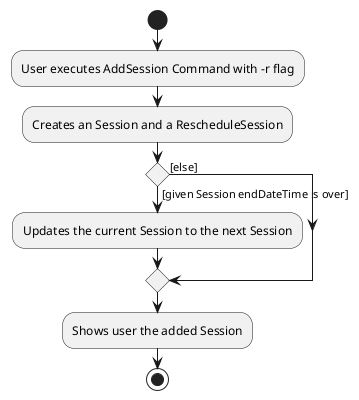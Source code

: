 @startuml
start
:User executes AddSession Command with -r flag;

:Creates an Session and a RescheduleSession;

if () then ([given Session endDateTime is over])
    :Updates the current Session to the next Session;

else ([else])
endif

:Shows user the added Session;

stop
@enduml

